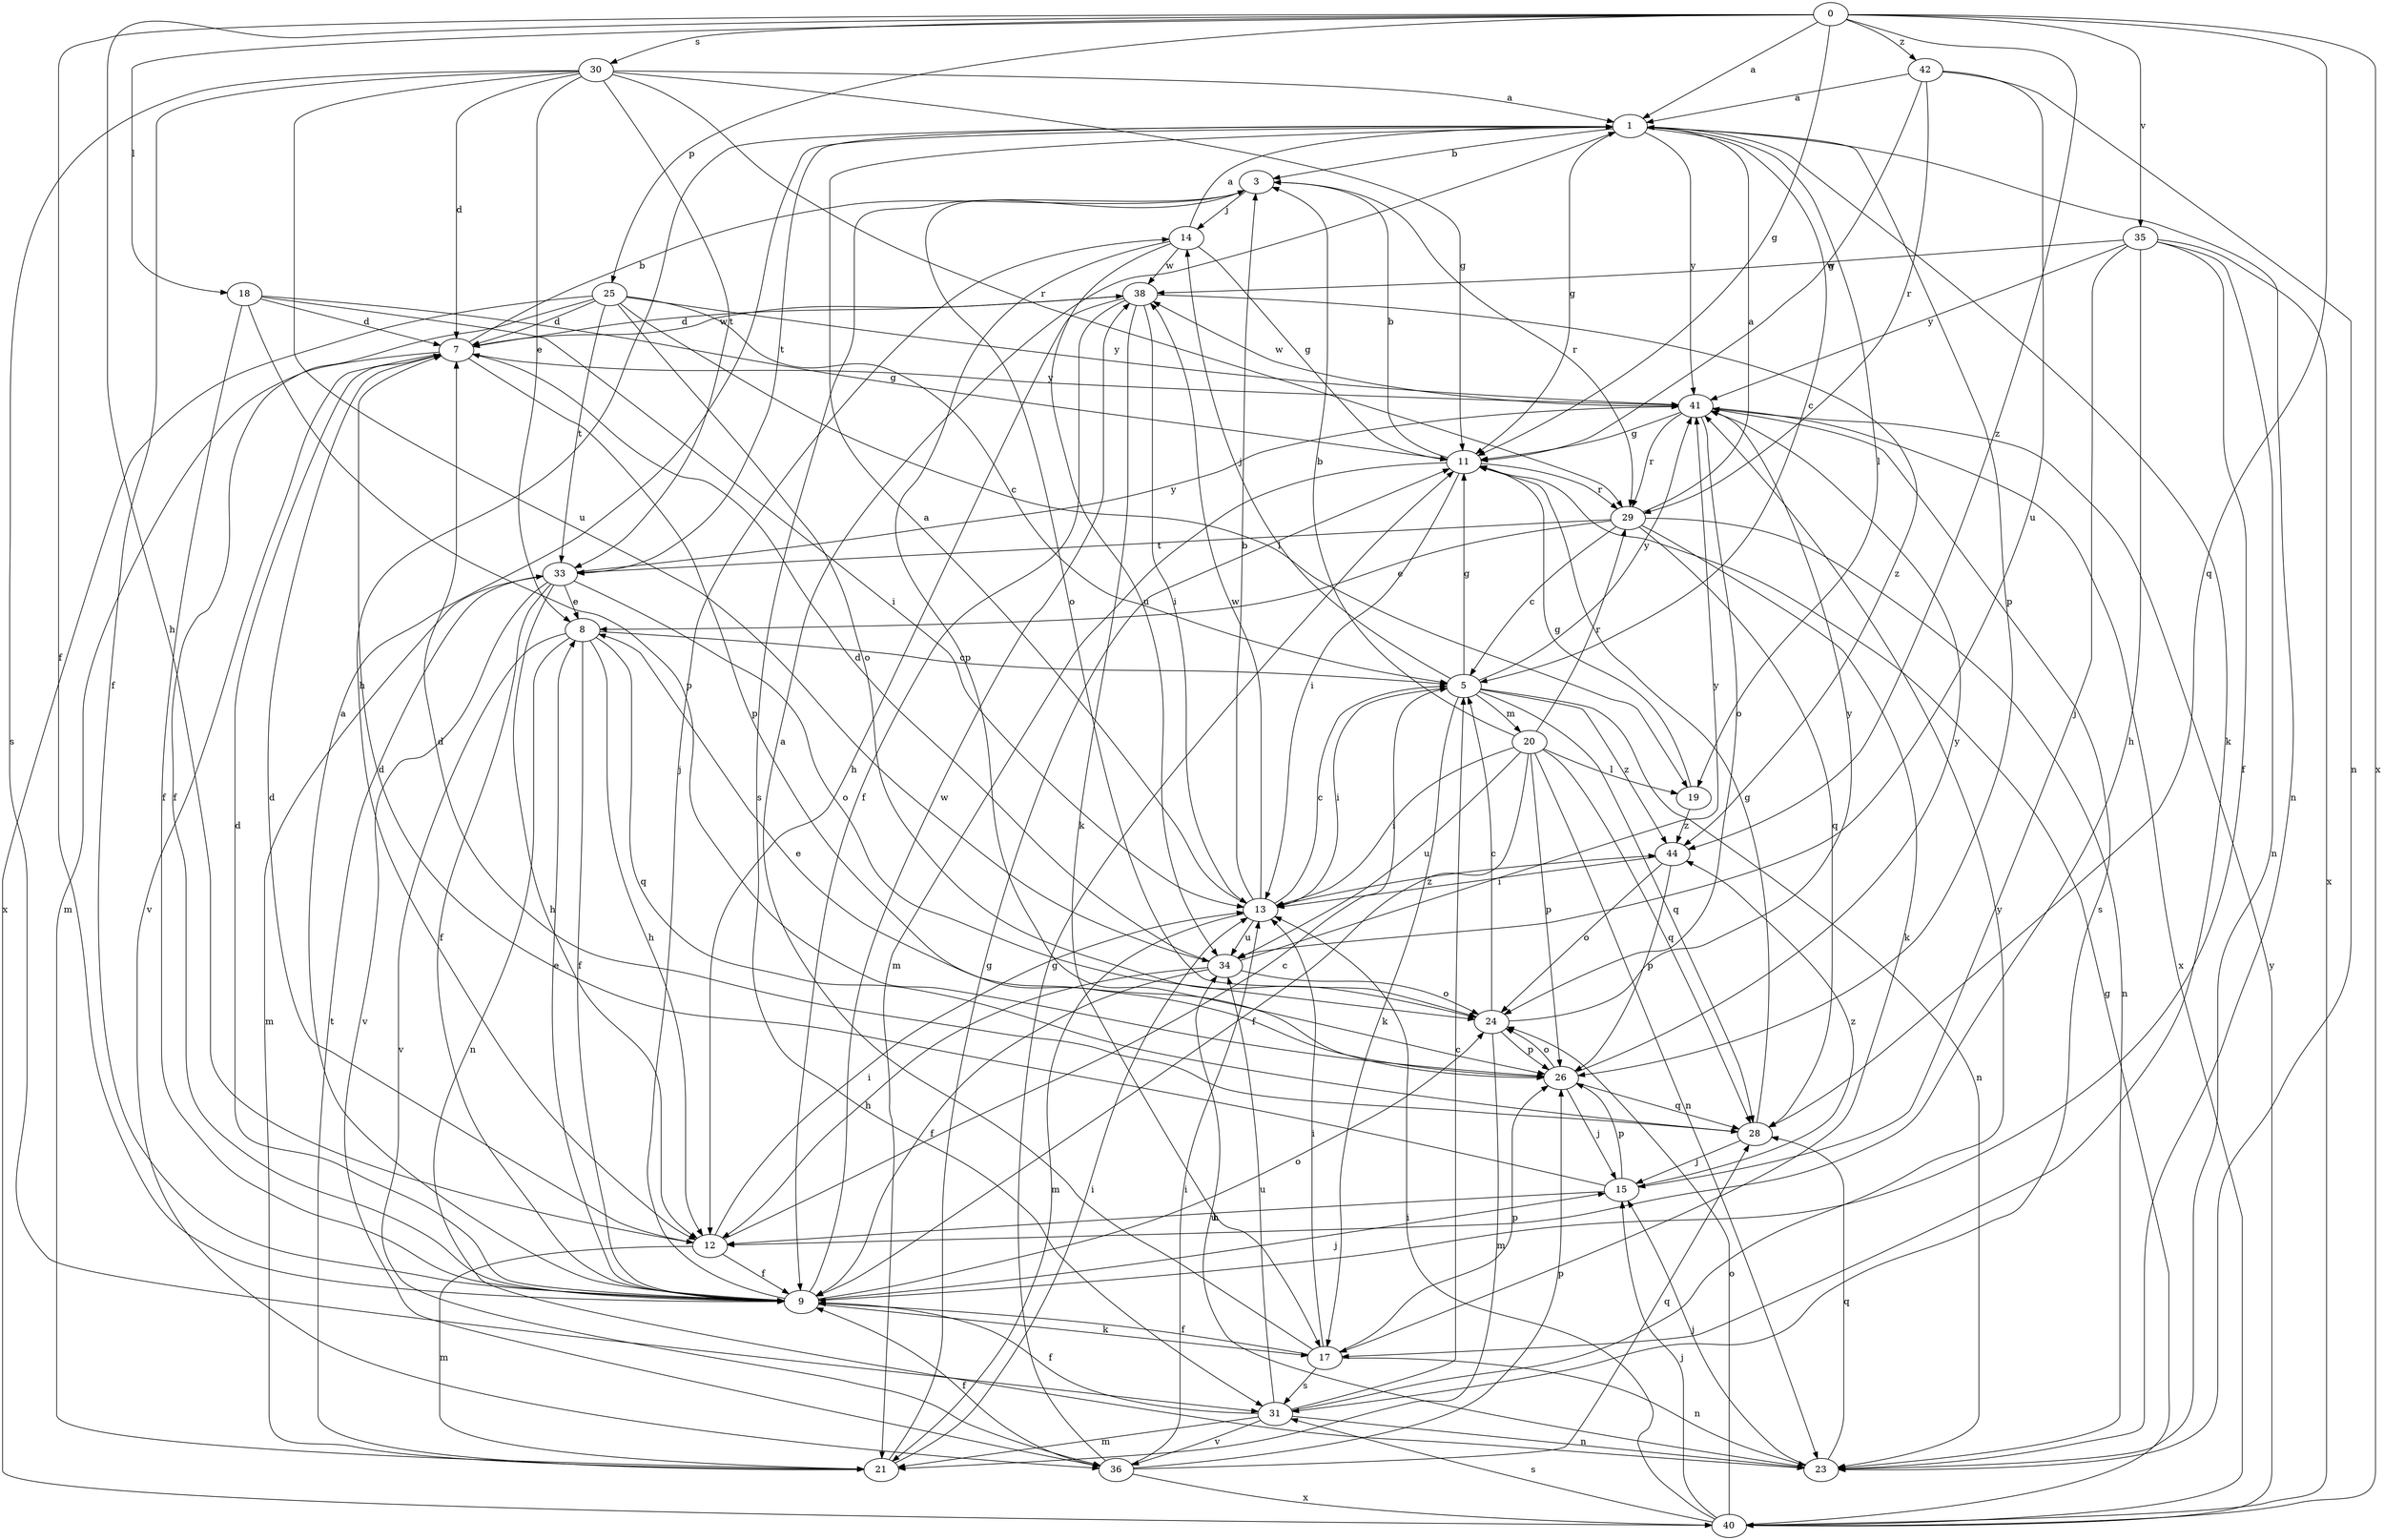 strict digraph  {
0;
1;
3;
5;
7;
8;
9;
11;
12;
13;
14;
15;
17;
18;
19;
20;
21;
23;
24;
25;
26;
28;
29;
30;
31;
33;
34;
35;
36;
38;
40;
41;
42;
44;
0 -> 1  [label=a];
0 -> 9  [label=f];
0 -> 11  [label=g];
0 -> 12  [label=h];
0 -> 18  [label=l];
0 -> 25  [label=p];
0 -> 28  [label=q];
0 -> 30  [label=s];
0 -> 35  [label=v];
0 -> 40  [label=x];
0 -> 42  [label=z];
0 -> 44  [label=z];
1 -> 3  [label=b];
1 -> 5  [label=c];
1 -> 11  [label=g];
1 -> 12  [label=h];
1 -> 17  [label=k];
1 -> 19  [label=l];
1 -> 23  [label=n];
1 -> 26  [label=p];
1 -> 33  [label=t];
1 -> 41  [label=y];
3 -> 14  [label=j];
3 -> 24  [label=o];
3 -> 29  [label=r];
3 -> 31  [label=s];
5 -> 11  [label=g];
5 -> 13  [label=i];
5 -> 14  [label=j];
5 -> 17  [label=k];
5 -> 20  [label=m];
5 -> 23  [label=n];
5 -> 28  [label=q];
5 -> 41  [label=y];
5 -> 44  [label=z];
7 -> 3  [label=b];
7 -> 21  [label=m];
7 -> 26  [label=p];
7 -> 36  [label=v];
7 -> 38  [label=w];
7 -> 41  [label=y];
8 -> 5  [label=c];
8 -> 9  [label=f];
8 -> 12  [label=h];
8 -> 23  [label=n];
8 -> 28  [label=q];
8 -> 36  [label=v];
9 -> 1  [label=a];
9 -> 7  [label=d];
9 -> 8  [label=e];
9 -> 14  [label=j];
9 -> 15  [label=j];
9 -> 17  [label=k];
9 -> 24  [label=o];
9 -> 38  [label=w];
11 -> 3  [label=b];
11 -> 13  [label=i];
11 -> 21  [label=m];
11 -> 29  [label=r];
12 -> 5  [label=c];
12 -> 7  [label=d];
12 -> 9  [label=f];
12 -> 13  [label=i];
12 -> 21  [label=m];
13 -> 1  [label=a];
13 -> 3  [label=b];
13 -> 5  [label=c];
13 -> 21  [label=m];
13 -> 34  [label=u];
13 -> 38  [label=w];
13 -> 44  [label=z];
14 -> 1  [label=a];
14 -> 11  [label=g];
14 -> 26  [label=p];
14 -> 34  [label=u];
14 -> 38  [label=w];
15 -> 7  [label=d];
15 -> 12  [label=h];
15 -> 26  [label=p];
15 -> 44  [label=z];
17 -> 1  [label=a];
17 -> 9  [label=f];
17 -> 13  [label=i];
17 -> 23  [label=n];
17 -> 26  [label=p];
17 -> 31  [label=s];
18 -> 7  [label=d];
18 -> 9  [label=f];
18 -> 11  [label=g];
18 -> 13  [label=i];
18 -> 26  [label=p];
19 -> 11  [label=g];
19 -> 44  [label=z];
20 -> 3  [label=b];
20 -> 9  [label=f];
20 -> 13  [label=i];
20 -> 19  [label=l];
20 -> 23  [label=n];
20 -> 26  [label=p];
20 -> 28  [label=q];
20 -> 29  [label=r];
20 -> 34  [label=u];
21 -> 11  [label=g];
21 -> 13  [label=i];
21 -> 33  [label=t];
23 -> 15  [label=j];
23 -> 28  [label=q];
23 -> 34  [label=u];
24 -> 5  [label=c];
24 -> 21  [label=m];
24 -> 26  [label=p];
24 -> 41  [label=y];
25 -> 5  [label=c];
25 -> 7  [label=d];
25 -> 9  [label=f];
25 -> 19  [label=l];
25 -> 24  [label=o];
25 -> 33  [label=t];
25 -> 40  [label=x];
25 -> 41  [label=y];
26 -> 8  [label=e];
26 -> 15  [label=j];
26 -> 24  [label=o];
26 -> 28  [label=q];
26 -> 41  [label=y];
28 -> 7  [label=d];
28 -> 11  [label=g];
28 -> 15  [label=j];
29 -> 1  [label=a];
29 -> 5  [label=c];
29 -> 8  [label=e];
29 -> 17  [label=k];
29 -> 23  [label=n];
29 -> 28  [label=q];
29 -> 33  [label=t];
30 -> 1  [label=a];
30 -> 7  [label=d];
30 -> 8  [label=e];
30 -> 9  [label=f];
30 -> 11  [label=g];
30 -> 29  [label=r];
30 -> 31  [label=s];
30 -> 33  [label=t];
30 -> 34  [label=u];
31 -> 5  [label=c];
31 -> 9  [label=f];
31 -> 21  [label=m];
31 -> 23  [label=n];
31 -> 34  [label=u];
31 -> 36  [label=v];
31 -> 41  [label=y];
33 -> 8  [label=e];
33 -> 9  [label=f];
33 -> 12  [label=h];
33 -> 21  [label=m];
33 -> 24  [label=o];
33 -> 36  [label=v];
33 -> 41  [label=y];
34 -> 7  [label=d];
34 -> 9  [label=f];
34 -> 12  [label=h];
34 -> 24  [label=o];
34 -> 41  [label=y];
35 -> 9  [label=f];
35 -> 12  [label=h];
35 -> 15  [label=j];
35 -> 23  [label=n];
35 -> 38  [label=w];
35 -> 40  [label=x];
35 -> 41  [label=y];
36 -> 9  [label=f];
36 -> 11  [label=g];
36 -> 13  [label=i];
36 -> 26  [label=p];
36 -> 28  [label=q];
36 -> 40  [label=x];
38 -> 7  [label=d];
38 -> 9  [label=f];
38 -> 12  [label=h];
38 -> 13  [label=i];
38 -> 17  [label=k];
38 -> 44  [label=z];
40 -> 11  [label=g];
40 -> 13  [label=i];
40 -> 15  [label=j];
40 -> 24  [label=o];
40 -> 31  [label=s];
40 -> 41  [label=y];
41 -> 11  [label=g];
41 -> 24  [label=o];
41 -> 29  [label=r];
41 -> 31  [label=s];
41 -> 38  [label=w];
41 -> 40  [label=x];
42 -> 1  [label=a];
42 -> 11  [label=g];
42 -> 23  [label=n];
42 -> 29  [label=r];
42 -> 34  [label=u];
44 -> 13  [label=i];
44 -> 24  [label=o];
44 -> 26  [label=p];
}
